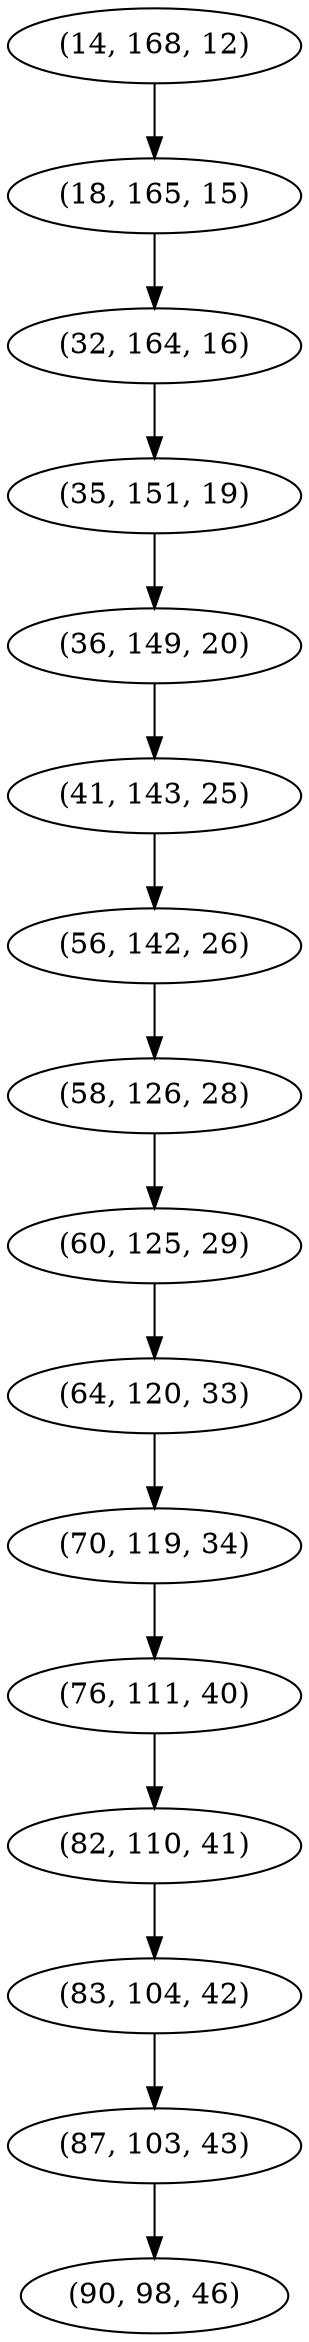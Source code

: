 digraph tree {
    "(14, 168, 12)";
    "(18, 165, 15)";
    "(32, 164, 16)";
    "(35, 151, 19)";
    "(36, 149, 20)";
    "(41, 143, 25)";
    "(56, 142, 26)";
    "(58, 126, 28)";
    "(60, 125, 29)";
    "(64, 120, 33)";
    "(70, 119, 34)";
    "(76, 111, 40)";
    "(82, 110, 41)";
    "(83, 104, 42)";
    "(87, 103, 43)";
    "(90, 98, 46)";
    "(14, 168, 12)" -> "(18, 165, 15)";
    "(18, 165, 15)" -> "(32, 164, 16)";
    "(32, 164, 16)" -> "(35, 151, 19)";
    "(35, 151, 19)" -> "(36, 149, 20)";
    "(36, 149, 20)" -> "(41, 143, 25)";
    "(41, 143, 25)" -> "(56, 142, 26)";
    "(56, 142, 26)" -> "(58, 126, 28)";
    "(58, 126, 28)" -> "(60, 125, 29)";
    "(60, 125, 29)" -> "(64, 120, 33)";
    "(64, 120, 33)" -> "(70, 119, 34)";
    "(70, 119, 34)" -> "(76, 111, 40)";
    "(76, 111, 40)" -> "(82, 110, 41)";
    "(82, 110, 41)" -> "(83, 104, 42)";
    "(83, 104, 42)" -> "(87, 103, 43)";
    "(87, 103, 43)" -> "(90, 98, 46)";
}

